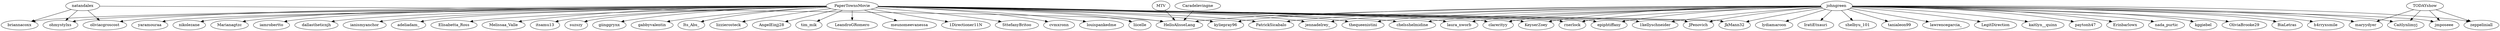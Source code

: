 strict digraph {
"PaperTownsMovie" -> "AngelEinjj28"
"PaperTownsMovie" -> "JkMann32"
"PaperTownsMovie" -> "tim_mik"
"PaperTownsMovie" -> "kyliepray96"
"PaperTownsMovie" -> "LeandroGRomero"
"PaperTownsMovie" -> "meunomeevanessa"
"PaperTownsMovie" -> "1Directioner11N"
"PaperTownsMovie" -> "PatrickSicabalo"
"PaperTownsMovie" -> "briannacoxx"
"PaperTownsMovie" -> "ohmystylxs"
"PaperTownsMovie" -> "jennadelrey_"
"PaperTownsMovie" -> "SttefanyBritoo"
"PaperTownsMovie" -> "oliviacgroscost"
"PaperTownsMovie" -> "cvmxronn"
"PaperTownsMovie" -> "thequeenistini"
"PaperTownsMovie" -> "louispankedme"
"PaperTownsMovie" -> "liicelle"
"PaperTownsMovie" -> "chelsshelmidine"
"PaperTownsMovie" -> "yaramouraa"
"PaperTownsMovie" -> "nikolezane"
"PaperTownsMovie" -> "Marianagtzc"
"PaperTownsMovie" -> "laura_nworb"
"PaperTownsMovie" -> "iamrobertto"
"PaperTownsMovie" -> "dallastheticnjh"
"PaperTownsMovie" -> "ianismyanchor"
"PaperTownsMovie" -> "clarerityy"
"PaperTownsMovie" -> "adeliadam_"
"PaperTownsMovie" -> "KeyserZoey"
"PaperTownsMovie" -> "rnerlock"
"PaperTownsMovie" -> "Elisabetta_Ross"
"PaperTownsMovie" -> "Melissaa_Valle"
"PaperTownsMovie" -> "HelloAlisseLang"
"PaperTownsMovie" -> "itsamu13"
"PaperTownsMovie" -> "suzszy"
"PaperTownsMovie" -> "epiphtiffany"
"PaperTownsMovie" -> "giinggrynx"
"PaperTownsMovie" -> "1kellyschneider"
"PaperTownsMovie" -> "gabbyvalentin"
"PaperTownsMovie" -> "Its_Abs_"
"PaperTownsMovie" -> "JPenovich"
"PaperTownsMovie" -> "lizzierosteck"
"johngreen" -> "JkMann32"
"johngreen" -> "LegitDirection"
"johngreen" -> "Caitlynlimyj"
"johngreen" -> "kyliepray96"
"johngreen" -> "kaitlyn__quinn"
"johngreen" -> "paytonh47"
"johngreen" -> "Erinbarlowx"
"johngreen" -> "nada_purtic"
"johngreen" -> "PatrickSicabalo"
"johngreen" -> "kggiebel"
"johngreen" -> "jennadelrey_"
"johngreen" -> "thequeenistini"
"johngreen" -> "chelsshelmidine"
"johngreen" -> "OliviaBrooke29"
"johngreen" -> "BiaLetras"
"johngreen" -> "laura_nworb"
"johngreen" -> "h4rryxsmile"
"johngreen" -> "clarerityy"
"johngreen" -> "KeyserZoey"
"johngreen" -> "jmposeee"
"johngreen" -> "rnerlock"
"johngreen" -> "HelloAlisseLang"
"johngreen" -> "lydiamaroon"
"johngreen" -> "zeppeliniall"
"johngreen" -> "IratiEtxauri"
"johngreen" -> "maryydyer"
"johngreen" -> "shelbyu_101"
"johngreen" -> "tanialeon99"
"johngreen" -> "lawrencegarcia_"
"johngreen" -> "epiphtiffany"
"johngreen" -> "1kellyschneider"
"johngreen" -> "JPenovich"
"TODAYshow" -> "Caitlynlimyj"
"TODAYshow" -> "jmposeee"
"TODAYshow" -> "zeppeliniall"
"TODAYshow" -> "maryydyer"
"natandalex" -> "briannacoxx"
"natandalex" -> "ohmystylxs"
"natandalex" -> "oliviacgroscost"
"natandalex" -> "HelloAlisseLang"
"MTV" -> "HelloAlisseLang"
"Caradelevingne" -> "HelloAlisseLang"
}